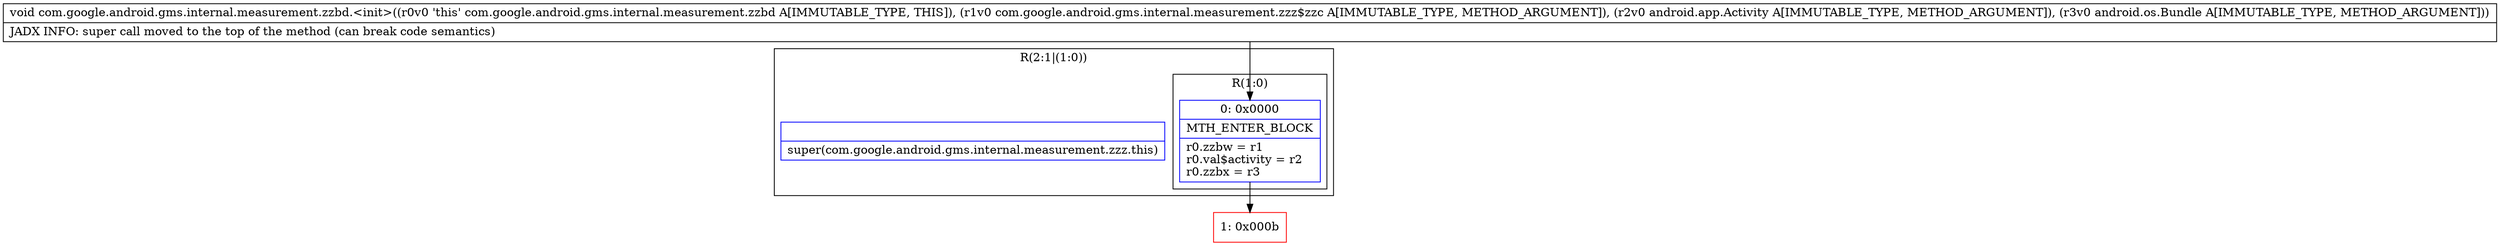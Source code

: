 digraph "CFG forcom.google.android.gms.internal.measurement.zzbd.\<init\>(Lcom\/google\/android\/gms\/internal\/measurement\/zzz$zzc;Landroid\/app\/Activity;Landroid\/os\/Bundle;)V" {
subgraph cluster_Region_1381852168 {
label = "R(2:1|(1:0))";
node [shape=record,color=blue];
Node_InsnContainer_1651458126 [shape=record,label="{|super(com.google.android.gms.internal.measurement.zzz.this)\l}"];
subgraph cluster_Region_453831508 {
label = "R(1:0)";
node [shape=record,color=blue];
Node_0 [shape=record,label="{0\:\ 0x0000|MTH_ENTER_BLOCK\l|r0.zzbw = r1\lr0.val$activity = r2\lr0.zzbx = r3\l}"];
}
}
Node_1 [shape=record,color=red,label="{1\:\ 0x000b}"];
MethodNode[shape=record,label="{void com.google.android.gms.internal.measurement.zzbd.\<init\>((r0v0 'this' com.google.android.gms.internal.measurement.zzbd A[IMMUTABLE_TYPE, THIS]), (r1v0 com.google.android.gms.internal.measurement.zzz$zzc A[IMMUTABLE_TYPE, METHOD_ARGUMENT]), (r2v0 android.app.Activity A[IMMUTABLE_TYPE, METHOD_ARGUMENT]), (r3v0 android.os.Bundle A[IMMUTABLE_TYPE, METHOD_ARGUMENT]))  | JADX INFO: super call moved to the top of the method (can break code semantics)\l}"];
MethodNode -> Node_0;
Node_0 -> Node_1;
}

